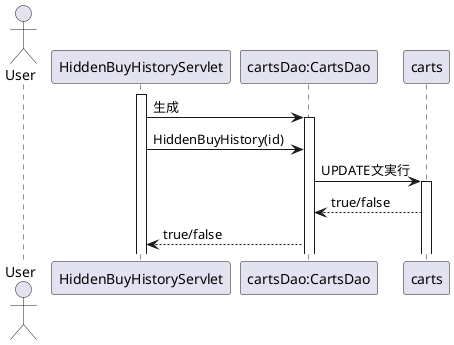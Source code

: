 @startuml
actor User
participant "HiddenBuyHistoryServlet" as A
participant "cartsDao:CartsDao" as B
participant "carts" as C
activate A
A -> B: 生成
activate B
A -> B: HiddenBuyHistory(id)
B -> C: UPDATE文実行
activate C
C --> B: true/false
B --> A: true/false
@enduml